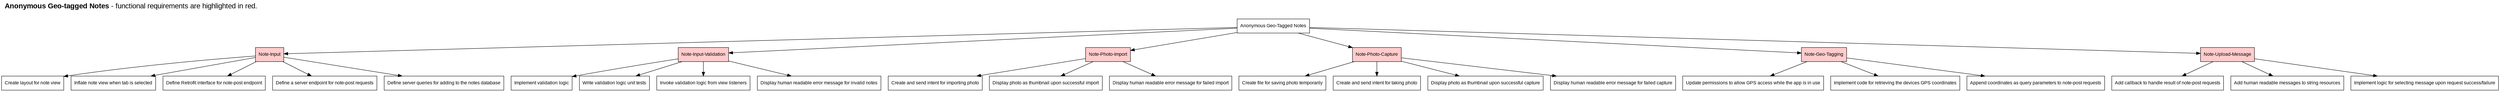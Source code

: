 digraph L {
    fontsize = 18
    fontname = Arial
    labelloc = "t"
    labeljust = "l"
    rankdir="TB"

    // System feature title
    label = <<b>Anonymous Geo-tagged Notes</b> - functional requirements are highlighted in red.<br/><br/>>

    // System feature
    node [shape=record fontname=Arial fontsize=12]
    0 [label="Anonymous Geo-Tagged Notes"]

    // Functional requirements
    node [style=filled fillcolor="#FFCCCC"]
    1 [label="Note-Input"]
    2 [label="Note-Input-Validation"]
    3 [label="Note-Photo-Import"]
    4 [label="Note-Photo-Capture"]
    5 [label="Note-Geo-Tagging"]
    6 [label="Note-Upload-Message"]
    node [fillcolor="#FFFFFF"]
    0 -> 1, 2, 3, 4, 5, 6

    // Sub-tasks of func-req-1
    1.1 [label="Create layout for note view"]
    1.2 [label="Inflate note view when tab is selected"]
    1.3 [label="Define Retrofit interface for note-post endpoint"]
    1.4 [label="Define a server endpoint for note-post requests"]
    1.5 [label="Define server queries for adding to the notes database"]
    1 -> 1.1, 1.2, 1.3, 1.4, 1.5

    // Sub-tasks of func-req-2
    2.1 [label="Implement validation logic"]
    2.2 [label="Write validation logic unit tests"]
    2.3 [label="Invoke validation logic from view listeners"]
    2.4 [label="Display human readable error message for invalid notes"]
    2 -> 2.1, 2.2, 2.3, 2.4

    // Sub-tasks of func-req-3
    3.1 [label="Create and send intent for importing photo"]
    3.2 [label="Display photo as thumbnail upon successful import"]
    3.3 [label="Display human readable error message for failed import"]
    3 -> 3.1, 3.2, 3.3

    // Sub-tasks of func-req-4
    4.1 [label="Create file for saving photo temporarily"]
    4.2 [label="Create and send intent for taking photo"]
    4.3 [label="Display photo as thumbnail upon successful capture"]
    4.4 [label="Display human readable error message for failed capture"]
    4 -> 4.1, 4.2, 4.3, 4.4

    // Sub-tasks of func-req-5
    5.1 [label="Update permissions to allow GPS access while the app is in use"]
    5.2 [label="Implement code for retrieving the devices GPS coordinates"]
    5.3 [label="Append coordinates as query parameters to note-post requests"]
    5 -> 5.1, 5.2, 5.3

    // Sub-tasks of func-req-6
    6.1 [label="Add callback to handle result of note-post requests"]
    6.2 [label="Add human readable messages to string resources"]
    6.3 [label="Implement logic for selecting message upon request success/failure"]
    6 -> 6.1, 6.2, 6.3
}